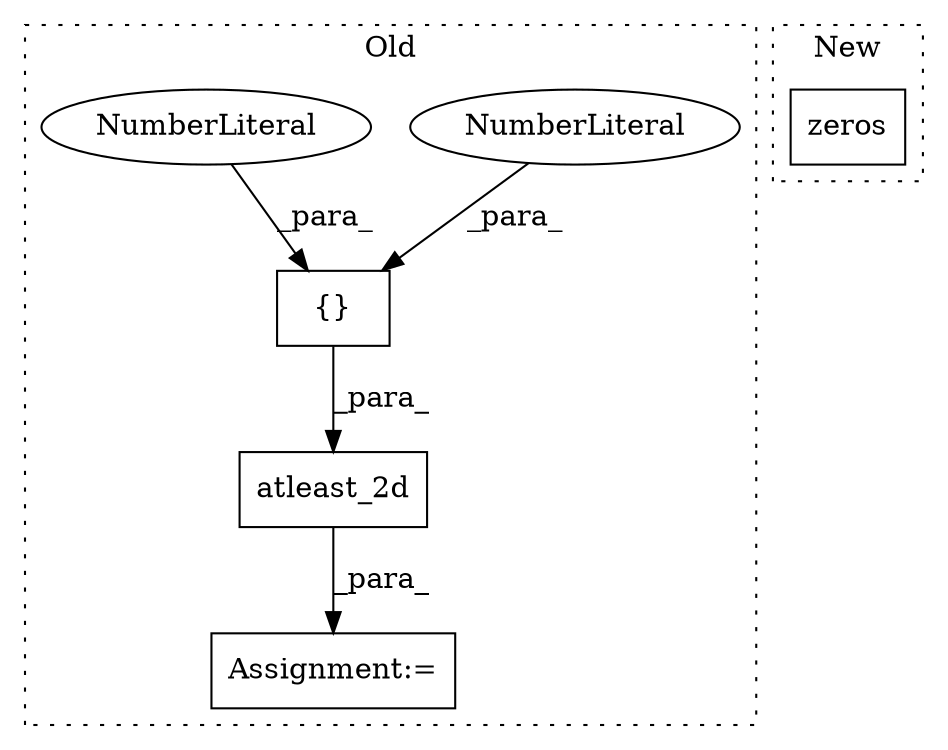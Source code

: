 digraph G {
subgraph cluster0 {
1 [label="atleast_2d" a="32" s="3381,3406" l="11,1" shape="box"];
3 [label="Assignment:=" a="7" s="3377" l="1" shape="box"];
4 [label="{}" a="4" s="3401,3405" l="1,1" shape="box"];
5 [label="NumberLiteral" a="34" s="3404" l="1" shape="ellipse"];
6 [label="NumberLiteral" a="34" s="3402" l="1" shape="ellipse"];
label = "Old";
style="dotted";
}
subgraph cluster1 {
2 [label="zeros" a="32" s="1709,1735" l="11,2" shape="box"];
label = "New";
style="dotted";
}
1 -> 3 [label="_para_"];
4 -> 1 [label="_para_"];
5 -> 4 [label="_para_"];
6 -> 4 [label="_para_"];
}